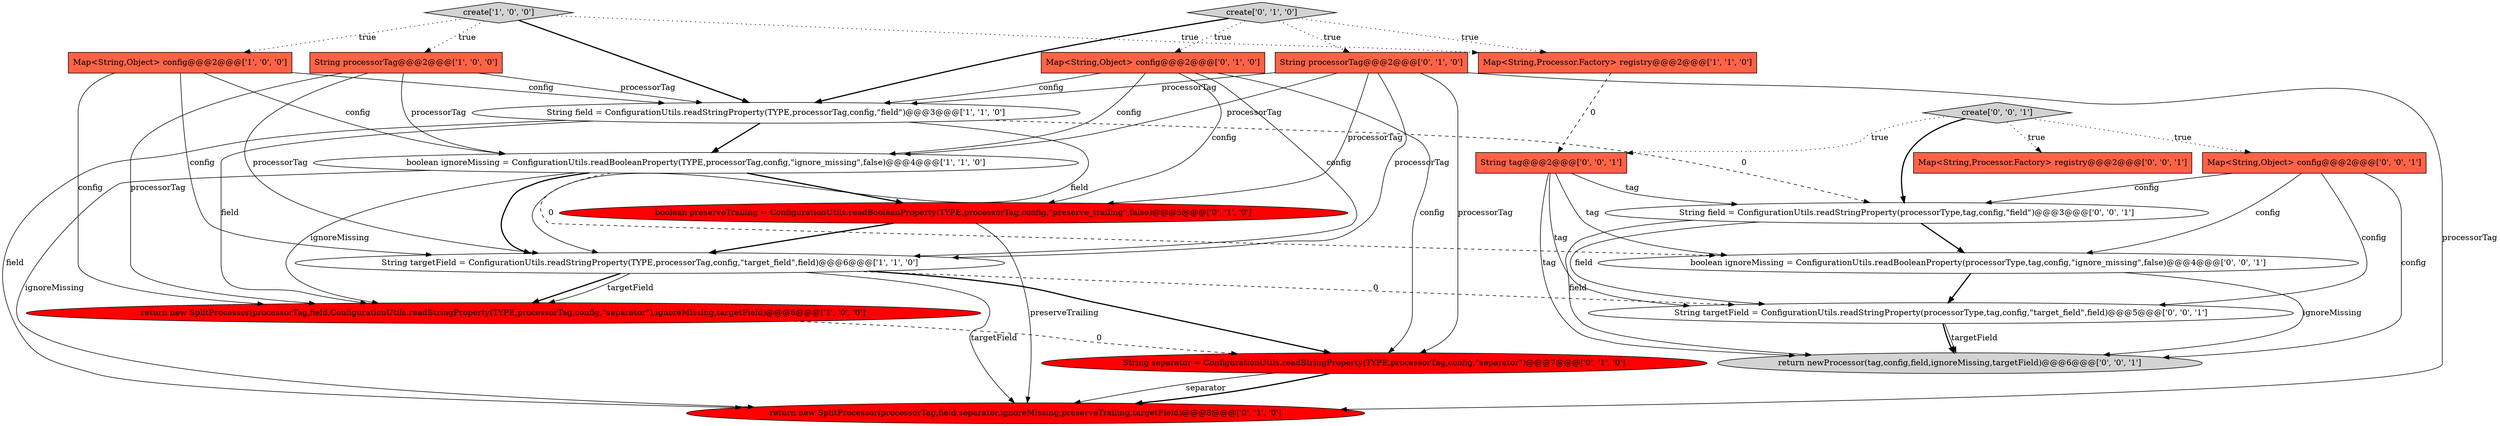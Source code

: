 digraph {
7 [style = filled, label = "Map<String,Processor.Factory> registry@@@2@@@['1', '1', '0']", fillcolor = tomato, shape = box image = "AAA0AAABBB1BBB"];
3 [style = filled, label = "return new SplitProcessor(processorTag,field,ConfigurationUtils.readStringProperty(TYPE,processorTag,config,\"separator\"),ignoreMissing,targetField)@@@6@@@['1', '0', '0']", fillcolor = red, shape = ellipse image = "AAA1AAABBB1BBB"];
5 [style = filled, label = "String targetField = ConfigurationUtils.readStringProperty(TYPE,processorTag,config,\"target_field\",field)@@@6@@@['1', '1', '0']", fillcolor = white, shape = ellipse image = "AAA0AAABBB1BBB"];
0 [style = filled, label = "String field = ConfigurationUtils.readStringProperty(TYPE,processorTag,config,\"field\")@@@3@@@['1', '1', '0']", fillcolor = white, shape = ellipse image = "AAA0AAABBB1BBB"];
16 [style = filled, label = "Map<String,Processor.Factory> registry@@@2@@@['0', '0', '1']", fillcolor = tomato, shape = box image = "AAA0AAABBB3BBB"];
21 [style = filled, label = "return newProcessor(tag,config,field,ignoreMissing,targetField)@@@6@@@['0', '0', '1']", fillcolor = lightgray, shape = ellipse image = "AAA0AAABBB3BBB"];
20 [style = filled, label = "create['0', '0', '1']", fillcolor = lightgray, shape = diamond image = "AAA0AAABBB3BBB"];
2 [style = filled, label = "Map<String,Object> config@@@2@@@['1', '0', '0']", fillcolor = tomato, shape = box image = "AAA0AAABBB1BBB"];
6 [style = filled, label = "boolean ignoreMissing = ConfigurationUtils.readBooleanProperty(TYPE,processorTag,config,\"ignore_missing\",false)@@@4@@@['1', '1', '0']", fillcolor = white, shape = ellipse image = "AAA0AAABBB1BBB"];
12 [style = filled, label = "return new SplitProcessor(processorTag,field,separator,ignoreMissing,preserveTrailing,targetField)@@@8@@@['0', '1', '0']", fillcolor = red, shape = ellipse image = "AAA1AAABBB2BBB"];
13 [style = filled, label = "String separator = ConfigurationUtils.readStringProperty(TYPE,processorTag,config,\"separator\")@@@7@@@['0', '1', '0']", fillcolor = red, shape = ellipse image = "AAA1AAABBB2BBB"];
14 [style = filled, label = "Map<String,Object> config@@@2@@@['0', '0', '1']", fillcolor = tomato, shape = box image = "AAA0AAABBB3BBB"];
10 [style = filled, label = "create['0', '1', '0']", fillcolor = lightgray, shape = diamond image = "AAA0AAABBB2BBB"];
15 [style = filled, label = "String targetField = ConfigurationUtils.readStringProperty(processorType,tag,config,\"target_field\",field)@@@5@@@['0', '0', '1']", fillcolor = white, shape = ellipse image = "AAA0AAABBB3BBB"];
18 [style = filled, label = "boolean ignoreMissing = ConfigurationUtils.readBooleanProperty(processorType,tag,config,\"ignore_missing\",false)@@@4@@@['0', '0', '1']", fillcolor = white, shape = ellipse image = "AAA0AAABBB3BBB"];
4 [style = filled, label = "create['1', '0', '0']", fillcolor = lightgray, shape = diamond image = "AAA0AAABBB1BBB"];
9 [style = filled, label = "Map<String,Object> config@@@2@@@['0', '1', '0']", fillcolor = tomato, shape = box image = "AAA0AAABBB2BBB"];
17 [style = filled, label = "String field = ConfigurationUtils.readStringProperty(processorType,tag,config,\"field\")@@@3@@@['0', '0', '1']", fillcolor = white, shape = ellipse image = "AAA0AAABBB3BBB"];
19 [style = filled, label = "String tag@@@2@@@['0', '0', '1']", fillcolor = tomato, shape = box image = "AAA0AAABBB3BBB"];
1 [style = filled, label = "String processorTag@@@2@@@['1', '0', '0']", fillcolor = tomato, shape = box image = "AAA0AAABBB1BBB"];
8 [style = filled, label = "String processorTag@@@2@@@['0', '1', '0']", fillcolor = tomato, shape = box image = "AAA0AAABBB2BBB"];
11 [style = filled, label = "boolean preserveTrailing = ConfigurationUtils.readBooleanProperty(TYPE,processorTag,config,\"preserve_trailing\",false)@@@5@@@['0', '1', '0']", fillcolor = red, shape = ellipse image = "AAA1AAABBB2BBB"];
5->3 [style = bold, label=""];
13->12 [style = solid, label="separator"];
10->8 [style = dotted, label="true"];
8->11 [style = solid, label="processorTag"];
20->17 [style = bold, label=""];
18->21 [style = solid, label="ignoreMissing"];
8->5 [style = solid, label="processorTag"];
1->6 [style = solid, label="processorTag"];
2->6 [style = solid, label="config"];
5->12 [style = solid, label="targetField"];
0->6 [style = bold, label=""];
15->21 [style = bold, label=""];
4->1 [style = dotted, label="true"];
0->3 [style = solid, label="field"];
6->12 [style = solid, label="ignoreMissing"];
18->15 [style = bold, label=""];
20->14 [style = dotted, label="true"];
11->12 [style = solid, label="preserveTrailing"];
6->3 [style = solid, label="ignoreMissing"];
0->12 [style = solid, label="field"];
4->7 [style = dotted, label="true"];
2->5 [style = solid, label="config"];
15->21 [style = solid, label="targetField"];
10->9 [style = dotted, label="true"];
3->13 [style = dashed, label="0"];
0->17 [style = dashed, label="0"];
9->0 [style = solid, label="config"];
19->15 [style = solid, label="tag"];
20->16 [style = dotted, label="true"];
1->3 [style = solid, label="processorTag"];
4->0 [style = bold, label=""];
6->18 [style = dashed, label="0"];
9->6 [style = solid, label="config"];
2->3 [style = solid, label="config"];
17->21 [style = solid, label="field"];
14->15 [style = solid, label="config"];
6->5 [style = bold, label=""];
11->5 [style = bold, label=""];
1->0 [style = solid, label="processorTag"];
13->12 [style = bold, label=""];
14->18 [style = solid, label="config"];
7->19 [style = dashed, label="0"];
19->21 [style = solid, label="tag"];
8->6 [style = solid, label="processorTag"];
1->5 [style = solid, label="processorTag"];
9->5 [style = solid, label="config"];
17->15 [style = solid, label="field"];
8->12 [style = solid, label="processorTag"];
9->13 [style = solid, label="config"];
14->21 [style = solid, label="config"];
6->11 [style = bold, label=""];
5->13 [style = bold, label=""];
10->0 [style = bold, label=""];
19->17 [style = solid, label="tag"];
19->18 [style = solid, label="tag"];
10->7 [style = dotted, label="true"];
8->0 [style = solid, label="processorTag"];
14->17 [style = solid, label="config"];
20->19 [style = dotted, label="true"];
5->3 [style = solid, label="targetField"];
2->0 [style = solid, label="config"];
9->11 [style = solid, label="config"];
5->15 [style = dashed, label="0"];
4->2 [style = dotted, label="true"];
17->18 [style = bold, label=""];
8->13 [style = solid, label="processorTag"];
0->5 [style = solid, label="field"];
}
